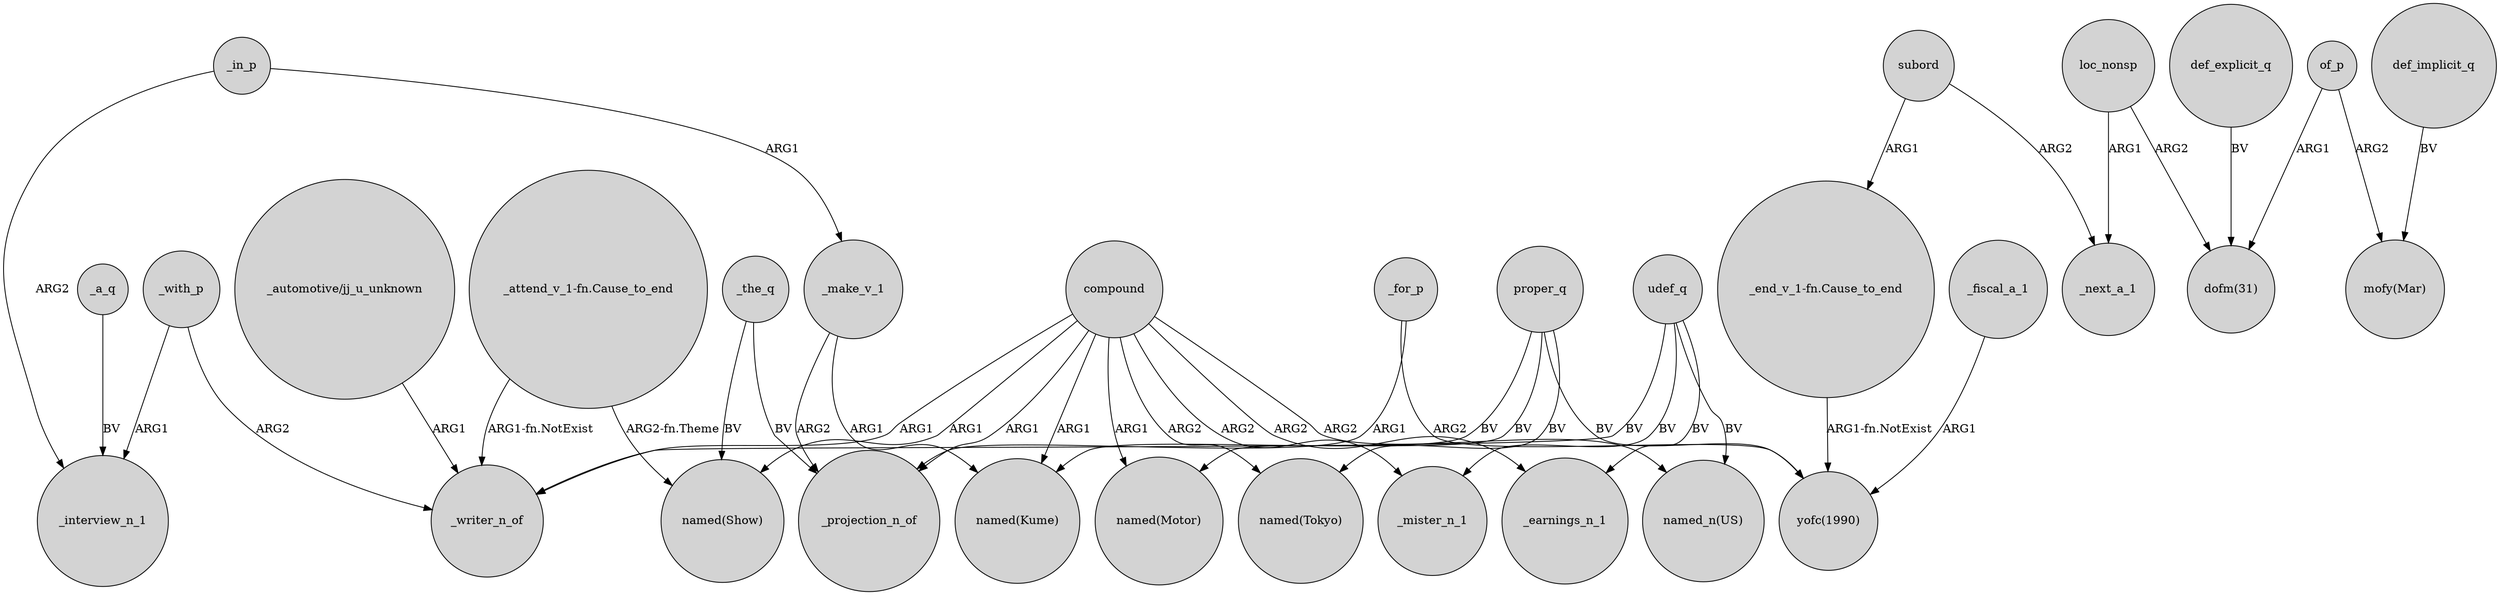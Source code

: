 digraph {
	node [shape=circle style=filled]
	_in_p -> _interview_n_1 [label=ARG2]
	compound -> "named(Tokyo)" [label=ARG2]
	udef_q -> _writer_n_of [label=BV]
	_make_v_1 -> "named(Kume)" [label=ARG1]
	udef_q -> "named_n(US)" [label=BV]
	"_end_v_1-fn.Cause_to_end" -> "yofc(1990)" [label="ARG1-fn.NotExist"]
	"_attend_v_1-fn.Cause_to_end" -> _writer_n_of [label="ARG1-fn.NotExist"]
	_the_q -> _projection_n_of [label=BV]
	proper_q -> "named(Kume)" [label=BV]
	compound -> _mister_n_1 [label=ARG2]
	_a_q -> _interview_n_1 [label=BV]
	_with_p -> _interview_n_1 [label=ARG1]
	_with_p -> _writer_n_of [label=ARG2]
	_for_p -> _projection_n_of [label=ARG1]
	udef_q -> _earnings_n_1 [label=BV]
	udef_q -> _mister_n_1 [label=BV]
	loc_nonsp -> _next_a_1 [label=ARG1]
	subord -> _next_a_1 [label=ARG2]
	loc_nonsp -> "dofm(31)" [label=ARG2]
	compound -> "named(Motor)" [label=ARG1]
	_make_v_1 -> _projection_n_of [label=ARG2]
	def_explicit_q -> "dofm(31)" [label=BV]
	"_automotive/jj_u_unknown" -> _writer_n_of [label=ARG1]
	_the_q -> "named(Show)" [label=BV]
	proper_q -> "yofc(1990)" [label=BV]
	def_implicit_q -> "mofy(Mar)" [label=BV]
	of_p -> "dofm(31)" [label=ARG1]
	compound -> "named_n(US)" [label=ARG2]
	proper_q -> "named(Tokyo)" [label=BV]
	compound -> _writer_n_of [label=ARG1]
	subord -> "_end_v_1-fn.Cause_to_end" [label=ARG1]
	compound -> _projection_n_of [label=ARG1]
	proper_q -> "named(Motor)" [label=BV]
	_in_p -> _make_v_1 [label=ARG1]
	compound -> "named(Show)" [label=ARG1]
	compound -> "named(Kume)" [label=ARG1]
	_for_p -> "yofc(1990)" [label=ARG2]
	of_p -> "mofy(Mar)" [label=ARG2]
	"_attend_v_1-fn.Cause_to_end" -> "named(Show)" [label="ARG2-fn.Theme"]
	compound -> _earnings_n_1 [label=ARG2]
	_fiscal_a_1 -> "yofc(1990)" [label=ARG1]
}
